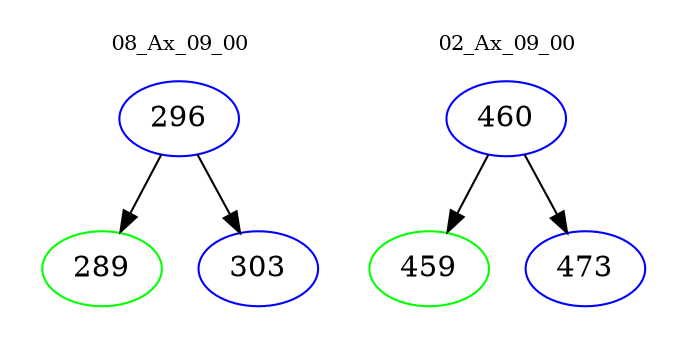 digraph{
subgraph cluster_0 {
color = white
label = "08_Ax_09_00";
fontsize=10;
T0_296 [label="296", color="blue"]
T0_296 -> T0_289 [color="black"]
T0_289 [label="289", color="green"]
T0_296 -> T0_303 [color="black"]
T0_303 [label="303", color="blue"]
}
subgraph cluster_1 {
color = white
label = "02_Ax_09_00";
fontsize=10;
T1_460 [label="460", color="blue"]
T1_460 -> T1_459 [color="black"]
T1_459 [label="459", color="green"]
T1_460 -> T1_473 [color="black"]
T1_473 [label="473", color="blue"]
}
}
